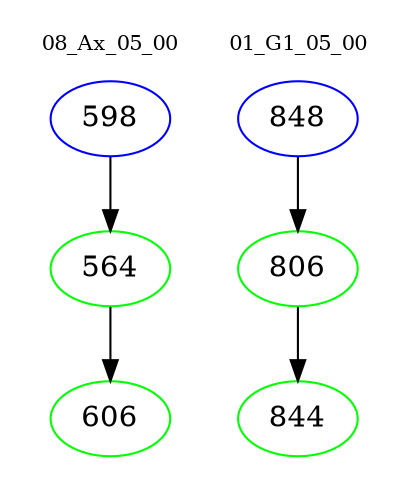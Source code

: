digraph{
subgraph cluster_0 {
color = white
label = "08_Ax_05_00";
fontsize=10;
T0_598 [label="598", color="blue"]
T0_598 -> T0_564 [color="black"]
T0_564 [label="564", color="green"]
T0_564 -> T0_606 [color="black"]
T0_606 [label="606", color="green"]
}
subgraph cluster_1 {
color = white
label = "01_G1_05_00";
fontsize=10;
T1_848 [label="848", color="blue"]
T1_848 -> T1_806 [color="black"]
T1_806 [label="806", color="green"]
T1_806 -> T1_844 [color="black"]
T1_844 [label="844", color="green"]
}
}
